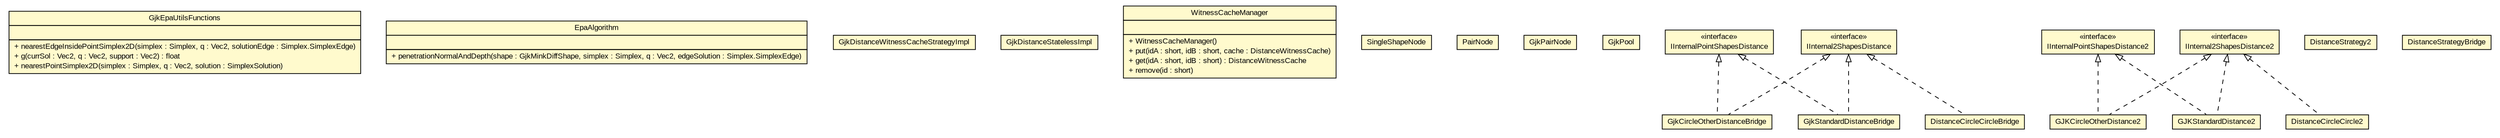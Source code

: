 #!/usr/local/bin/dot
#
# Class diagram 
# Generated by UMLGraph version 5.4 (http://www.umlgraph.org/)
#

digraph G {
	edge [fontname="arial",fontsize=10,labelfontname="arial",labelfontsize=10];
	node [fontname="arial",fontsize=10,shape=plaintext];
	nodesep=0.25;
	ranksep=0.5;
	// it.gius.pePpe.algorithm.GjkEpaUtilsFunctions
	c2 [label=<<table title="it.gius.pePpe.algorithm.GjkEpaUtilsFunctions" border="0" cellborder="1" cellspacing="0" cellpadding="2" port="p" bgcolor="LemonChiffon">
		<tr><td><table border="0" cellspacing="0" cellpadding="1">
<tr><td align="center" balign="center"> GjkEpaUtilsFunctions </td></tr>
		</table></td></tr>
		<tr><td><table border="0" cellspacing="0" cellpadding="1">
<tr><td align="left" balign="left">  </td></tr>
		</table></td></tr>
		<tr><td><table border="0" cellspacing="0" cellpadding="1">
<tr><td align="left" balign="left"> + nearestEdgeInsidePointSimplex2D(simplex : Simplex, q : Vec2, solutionEdge : Simplex.SimplexEdge) </td></tr>
<tr><td align="left" balign="left"> + g(currSol : Vec2, q : Vec2, support : Vec2) : float </td></tr>
<tr><td align="left" balign="left"> + nearestPointSimplex2D(simplex : Simplex, q : Vec2, solution : SimplexSolution) </td></tr>
		</table></td></tr>
		</table>>, URL="null", fontname="arial", fontcolor="black", fontsize=10.0];
	// it.gius.pePpe.algorithm.epa.EpaAlgorithm
	c3 [label=<<table title="it.gius.pePpe.algorithm.epa.EpaAlgorithm" border="0" cellborder="1" cellspacing="0" cellpadding="2" port="p" bgcolor="LemonChiffon">
		<tr><td><table border="0" cellspacing="0" cellpadding="1">
<tr><td align="center" balign="center"> EpaAlgorithm </td></tr>
		</table></td></tr>
		<tr><td><table border="0" cellspacing="0" cellpadding="1">
<tr><td align="left" balign="left">  </td></tr>
		</table></td></tr>
		<tr><td><table border="0" cellspacing="0" cellpadding="1">
<tr><td align="left" balign="left"> + penetrationNormalAndDepth(shape : GjkMinkDiffShape, simplex : Simplex, q : Vec2, edgeSolution : Simplex.SimplexEdge) </td></tr>
		</table></td></tr>
		</table>>, URL="null", fontname="arial", fontcolor="black", fontsize=10.0];
	// it.gius.pePpe.distance.GjkDistanceWitnessCacheStrategyImpl
	c13 [label=<<table title="it.gius.pePpe.distance.GjkDistanceWitnessCacheStrategyImpl" border="0" cellborder="1" cellspacing="0" cellpadding="2" port="p" bgcolor="LemonChiffon">
		<tr><td><table border="0" cellspacing="0" cellpadding="1">
<tr><td align="center" balign="center"> GjkDistanceWitnessCacheStrategyImpl </td></tr>
		</table></td></tr>
		</table>>, URL="null", fontname="arial", fontcolor="black", fontsize=10.0];
	// it.gius.pePpe.distance.GjkDistanceStatelessImpl
	c14 [label=<<table title="it.gius.pePpe.distance.GjkDistanceStatelessImpl" border="0" cellborder="1" cellspacing="0" cellpadding="2" port="p" bgcolor="LemonChiffon">
		<tr><td><table border="0" cellspacing="0" cellpadding="1">
<tr><td align="center" balign="center"> GjkDistanceStatelessImpl </td></tr>
		</table></td></tr>
		</table>>, URL="null", fontname="arial", fontcolor="black", fontsize=10.0];
	// it.gius.pePpe.distance.cache.WitnessCacheManager
	c15 [label=<<table title="it.gius.pePpe.distance.cache.WitnessCacheManager" border="0" cellborder="1" cellspacing="0" cellpadding="2" port="p" bgcolor="LemonChiffon">
		<tr><td><table border="0" cellspacing="0" cellpadding="1">
<tr><td align="center" balign="center"> WitnessCacheManager </td></tr>
		</table></td></tr>
		<tr><td><table border="0" cellspacing="0" cellpadding="1">
<tr><td align="left" balign="left">  </td></tr>
		</table></td></tr>
		<tr><td><table border="0" cellspacing="0" cellpadding="1">
<tr><td align="left" balign="left"> + WitnessCacheManager() </td></tr>
<tr><td align="left" balign="left"> + put(idA : short, idB : short, cache : DistanceWitnessCache) </td></tr>
<tr><td align="left" balign="left"> + get(idA : short, idB : short) : DistanceWitnessCache </td></tr>
<tr><td align="left" balign="left"> + remove(id : short) </td></tr>
		</table></td></tr>
		</table>>, URL="null", fontname="arial", fontcolor="black", fontsize=10.0];
	// it.gius.pePpe.distance.cache.SingleShapeNode
	c16 [label=<<table title="it.gius.pePpe.distance.cache.SingleShapeNode" border="0" cellborder="1" cellspacing="0" cellpadding="2" port="p" bgcolor="LemonChiffon">
		<tr><td><table border="0" cellspacing="0" cellpadding="1">
<tr><td align="center" balign="center"> SingleShapeNode </td></tr>
		</table></td></tr>
		</table>>, URL="null", fontname="arial", fontcolor="black", fontsize=10.0];
	// it.gius.pePpe.distance.cache.PairNode
	c17 [label=<<table title="it.gius.pePpe.distance.cache.PairNode" border="0" cellborder="1" cellspacing="0" cellpadding="2" port="p" bgcolor="LemonChiffon">
		<tr><td><table border="0" cellspacing="0" cellpadding="1">
<tr><td align="center" balign="center"> PairNode </td></tr>
		</table></td></tr>
		</table>>, URL="null", fontname="arial", fontcolor="black", fontsize=10.0];
	// it.gius.pePpe.distance.gjk.GjkPairNode
	c18 [label=<<table title="it.gius.pePpe.distance.gjk.GjkPairNode" border="0" cellborder="1" cellspacing="0" cellpadding="2" port="p" bgcolor="LemonChiffon">
		<tr><td><table border="0" cellspacing="0" cellpadding="1">
<tr><td align="center" balign="center"> GjkPairNode </td></tr>
		</table></td></tr>
		</table>>, URL="null", fontname="arial", fontcolor="black", fontsize=10.0];
	// it.gius.pePpe.distance.pool.GjkPool
	c19 [label=<<table title="it.gius.pePpe.distance.pool.GjkPool" border="0" cellborder="1" cellspacing="0" cellpadding="2" port="p" bgcolor="LemonChiffon">
		<tr><td><table border="0" cellspacing="0" cellpadding="1">
<tr><td align="center" balign="center"> GjkPool </td></tr>
		</table></td></tr>
		</table>>, URL="null", fontname="arial", fontcolor="black", fontsize=10.0];
	// it.gius.pePpe.distance.strategy.IInternalPointShapesDistance
	c20 [label=<<table title="it.gius.pePpe.distance.strategy.IInternalPointShapesDistance" border="0" cellborder="1" cellspacing="0" cellpadding="2" port="p" bgcolor="LemonChiffon">
		<tr><td><table border="0" cellspacing="0" cellpadding="1">
<tr><td align="center" balign="center"> &#171;interface&#187; </td></tr>
<tr><td align="center" balign="center"> IInternalPointShapesDistance </td></tr>
		</table></td></tr>
		</table>>, URL="null", fontname="arial", fontcolor="black", fontsize=10.0];
	// it.gius.pePpe.distance.strategy.IInternal2ShapesDistance
	c21 [label=<<table title="it.gius.pePpe.distance.strategy.IInternal2ShapesDistance" border="0" cellborder="1" cellspacing="0" cellpadding="2" port="p" bgcolor="LemonChiffon">
		<tr><td><table border="0" cellspacing="0" cellpadding="1">
<tr><td align="center" balign="center"> &#171;interface&#187; </td></tr>
<tr><td align="center" balign="center"> IInternal2ShapesDistance </td></tr>
		</table></td></tr>
		</table>>, URL="null", fontname="arial", fontcolor="black", fontsize=10.0];
	// it.gius.pePpe.distance.strategy2.IInternalPointShapesDistance2
	c22 [label=<<table title="it.gius.pePpe.distance.strategy2.IInternalPointShapesDistance2" border="0" cellborder="1" cellspacing="0" cellpadding="2" port="p" bgcolor="LemonChiffon">
		<tr><td><table border="0" cellspacing="0" cellpadding="1">
<tr><td align="center" balign="center"> &#171;interface&#187; </td></tr>
<tr><td align="center" balign="center"> IInternalPointShapesDistance2 </td></tr>
		</table></td></tr>
		</table>>, URL="null", fontname="arial", fontcolor="black", fontsize=10.0];
	// it.gius.pePpe.distance.strategy2.IInternal2ShapesDistance2
	c23 [label=<<table title="it.gius.pePpe.distance.strategy2.IInternal2ShapesDistance2" border="0" cellborder="1" cellspacing="0" cellpadding="2" port="p" bgcolor="LemonChiffon">
		<tr><td><table border="0" cellspacing="0" cellpadding="1">
<tr><td align="center" balign="center"> &#171;interface&#187; </td></tr>
<tr><td align="center" balign="center"> IInternal2ShapesDistance2 </td></tr>
		</table></td></tr>
		</table>>, URL="null", fontname="arial", fontcolor="black", fontsize=10.0];
	// it.gius.pePpe.distance.strategy2.GJKStandardDistance2
	c24 [label=<<table title="it.gius.pePpe.distance.strategy2.GJKStandardDistance2" border="0" cellborder="1" cellspacing="0" cellpadding="2" port="p" bgcolor="LemonChiffon">
		<tr><td><table border="0" cellspacing="0" cellpadding="1">
<tr><td align="center" balign="center"> GJKStandardDistance2 </td></tr>
		</table></td></tr>
		</table>>, URL="null", fontname="arial", fontcolor="black", fontsize=10.0];
	// it.gius.pePpe.distance.strategy2.GJKCircleOtherDistance2
	c25 [label=<<table title="it.gius.pePpe.distance.strategy2.GJKCircleOtherDistance2" border="0" cellborder="1" cellspacing="0" cellpadding="2" port="p" bgcolor="LemonChiffon">
		<tr><td><table border="0" cellspacing="0" cellpadding="1">
<tr><td align="center" balign="center"> GJKCircleOtherDistance2 </td></tr>
		</table></td></tr>
		</table>>, URL="null", fontname="arial", fontcolor="black", fontsize=10.0];
	// it.gius.pePpe.distance.strategy2.DistanceStrategy2
	c26 [label=<<table title="it.gius.pePpe.distance.strategy2.DistanceStrategy2" border="0" cellborder="1" cellspacing="0" cellpadding="2" port="p" bgcolor="LemonChiffon">
		<tr><td><table border="0" cellspacing="0" cellpadding="1">
<tr><td align="center" balign="center"> DistanceStrategy2 </td></tr>
		</table></td></tr>
		</table>>, URL="null", fontname="arial", fontcolor="black", fontsize=10.0];
	// it.gius.pePpe.distance.strategy2.DistanceCircleCircle2
	c27 [label=<<table title="it.gius.pePpe.distance.strategy2.DistanceCircleCircle2" border="0" cellborder="1" cellspacing="0" cellpadding="2" port="p" bgcolor="LemonChiffon">
		<tr><td><table border="0" cellspacing="0" cellpadding="1">
<tr><td align="center" balign="center"> DistanceCircleCircle2 </td></tr>
		</table></td></tr>
		</table>>, URL="null", fontname="arial", fontcolor="black", fontsize=10.0];
	// it.gius.pePpe.distance.strategy.bridge.GjkStandardDistanceBridge
	c28 [label=<<table title="it.gius.pePpe.distance.strategy.bridge.GjkStandardDistanceBridge" border="0" cellborder="1" cellspacing="0" cellpadding="2" port="p" bgcolor="LemonChiffon">
		<tr><td><table border="0" cellspacing="0" cellpadding="1">
<tr><td align="center" balign="center"> GjkStandardDistanceBridge </td></tr>
		</table></td></tr>
		</table>>, URL="null", fontname="arial", fontcolor="black", fontsize=10.0];
	// it.gius.pePpe.distance.strategy.bridge.GjkCircleOtherDistanceBridge
	c29 [label=<<table title="it.gius.pePpe.distance.strategy.bridge.GjkCircleOtherDistanceBridge" border="0" cellborder="1" cellspacing="0" cellpadding="2" port="p" bgcolor="LemonChiffon">
		<tr><td><table border="0" cellspacing="0" cellpadding="1">
<tr><td align="center" balign="center"> GjkCircleOtherDistanceBridge </td></tr>
		</table></td></tr>
		</table>>, URL="null", fontname="arial", fontcolor="black", fontsize=10.0];
	// it.gius.pePpe.distance.strategy.bridge.DistanceStrategyBridge
	c30 [label=<<table title="it.gius.pePpe.distance.strategy.bridge.DistanceStrategyBridge" border="0" cellborder="1" cellspacing="0" cellpadding="2" port="p" bgcolor="LemonChiffon">
		<tr><td><table border="0" cellspacing="0" cellpadding="1">
<tr><td align="center" balign="center"> DistanceStrategyBridge </td></tr>
		</table></td></tr>
		</table>>, URL="null", fontname="arial", fontcolor="black", fontsize=10.0];
	// it.gius.pePpe.distance.strategy.bridge.DistanceCircleCircleBridge
	c31 [label=<<table title="it.gius.pePpe.distance.strategy.bridge.DistanceCircleCircleBridge" border="0" cellborder="1" cellspacing="0" cellpadding="2" port="p" bgcolor="LemonChiffon">
		<tr><td><table border="0" cellspacing="0" cellpadding="1">
<tr><td align="center" balign="center"> DistanceCircleCircleBridge </td></tr>
		</table></td></tr>
		</table>>, URL="null", fontname="arial", fontcolor="black", fontsize=10.0];
	//it.gius.pePpe.distance.strategy2.GJKStandardDistance2 implements it.gius.pePpe.distance.strategy2.IInternal2ShapesDistance2
	c23:p -> c24:p [dir=back,arrowtail=empty,style=dashed];
	//it.gius.pePpe.distance.strategy2.GJKStandardDistance2 implements it.gius.pePpe.distance.strategy2.IInternalPointShapesDistance2
	c22:p -> c24:p [dir=back,arrowtail=empty,style=dashed];
	//it.gius.pePpe.distance.strategy2.GJKCircleOtherDistance2 implements it.gius.pePpe.distance.strategy2.IInternal2ShapesDistance2
	c23:p -> c25:p [dir=back,arrowtail=empty,style=dashed];
	//it.gius.pePpe.distance.strategy2.GJKCircleOtherDistance2 implements it.gius.pePpe.distance.strategy2.IInternalPointShapesDistance2
	c22:p -> c25:p [dir=back,arrowtail=empty,style=dashed];
	//it.gius.pePpe.distance.strategy2.DistanceCircleCircle2 implements it.gius.pePpe.distance.strategy2.IInternal2ShapesDistance2
	c23:p -> c27:p [dir=back,arrowtail=empty,style=dashed];
	//it.gius.pePpe.distance.strategy.bridge.GjkStandardDistanceBridge implements it.gius.pePpe.distance.strategy.IInternal2ShapesDistance
	c21:p -> c28:p [dir=back,arrowtail=empty,style=dashed];
	//it.gius.pePpe.distance.strategy.bridge.GjkStandardDistanceBridge implements it.gius.pePpe.distance.strategy.IInternalPointShapesDistance
	c20:p -> c28:p [dir=back,arrowtail=empty,style=dashed];
	//it.gius.pePpe.distance.strategy.bridge.GjkCircleOtherDistanceBridge implements it.gius.pePpe.distance.strategy.IInternal2ShapesDistance
	c21:p -> c29:p [dir=back,arrowtail=empty,style=dashed];
	//it.gius.pePpe.distance.strategy.bridge.GjkCircleOtherDistanceBridge implements it.gius.pePpe.distance.strategy.IInternalPointShapesDistance
	c20:p -> c29:p [dir=back,arrowtail=empty,style=dashed];
	//it.gius.pePpe.distance.strategy.bridge.DistanceCircleCircleBridge implements it.gius.pePpe.distance.strategy.IInternal2ShapesDistance
	c21:p -> c31:p [dir=back,arrowtail=empty,style=dashed];
}

